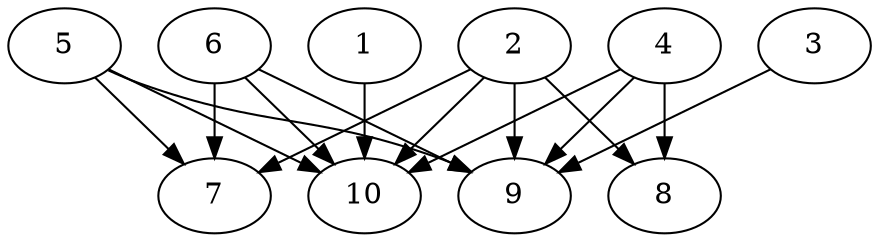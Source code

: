 // DAG automatically generated by daggen at Thu Oct  3 13:58:04 2019
// ./daggen --dot -n 10 --ccr 0.4 --fat 0.9 --regular 0.5 --density 0.9 --mindata 5242880 --maxdata 52428800 
digraph G {
  1 [size="43481600", alpha="0.11", expect_size="17392640"] 
  1 -> 10 [size ="17392640"]
  2 [size="103695360", alpha="0.18", expect_size="41478144"] 
  2 -> 7 [size ="41478144"]
  2 -> 8 [size ="41478144"]
  2 -> 9 [size ="41478144"]
  2 -> 10 [size ="41478144"]
  3 [size="29076480", alpha="0.11", expect_size="11630592"] 
  3 -> 9 [size ="11630592"]
  4 [size="13350400", alpha="0.03", expect_size="5340160"] 
  4 -> 8 [size ="5340160"]
  4 -> 9 [size ="5340160"]
  4 -> 10 [size ="5340160"]
  5 [size="129799680", alpha="0.10", expect_size="51919872"] 
  5 -> 7 [size ="51919872"]
  5 -> 9 [size ="51919872"]
  5 -> 10 [size ="51919872"]
  6 [size="79843840", alpha="0.02", expect_size="31937536"] 
  6 -> 7 [size ="31937536"]
  6 -> 9 [size ="31937536"]
  6 -> 10 [size ="31937536"]
  7 [size="111672320", alpha="0.19", expect_size="44668928"] 
  8 [size="64512000", alpha="0.10", expect_size="25804800"] 
  9 [size="62904320", alpha="0.08", expect_size="25161728"] 
  10 [size="66739200", alpha="0.17", expect_size="26695680"] 
}
